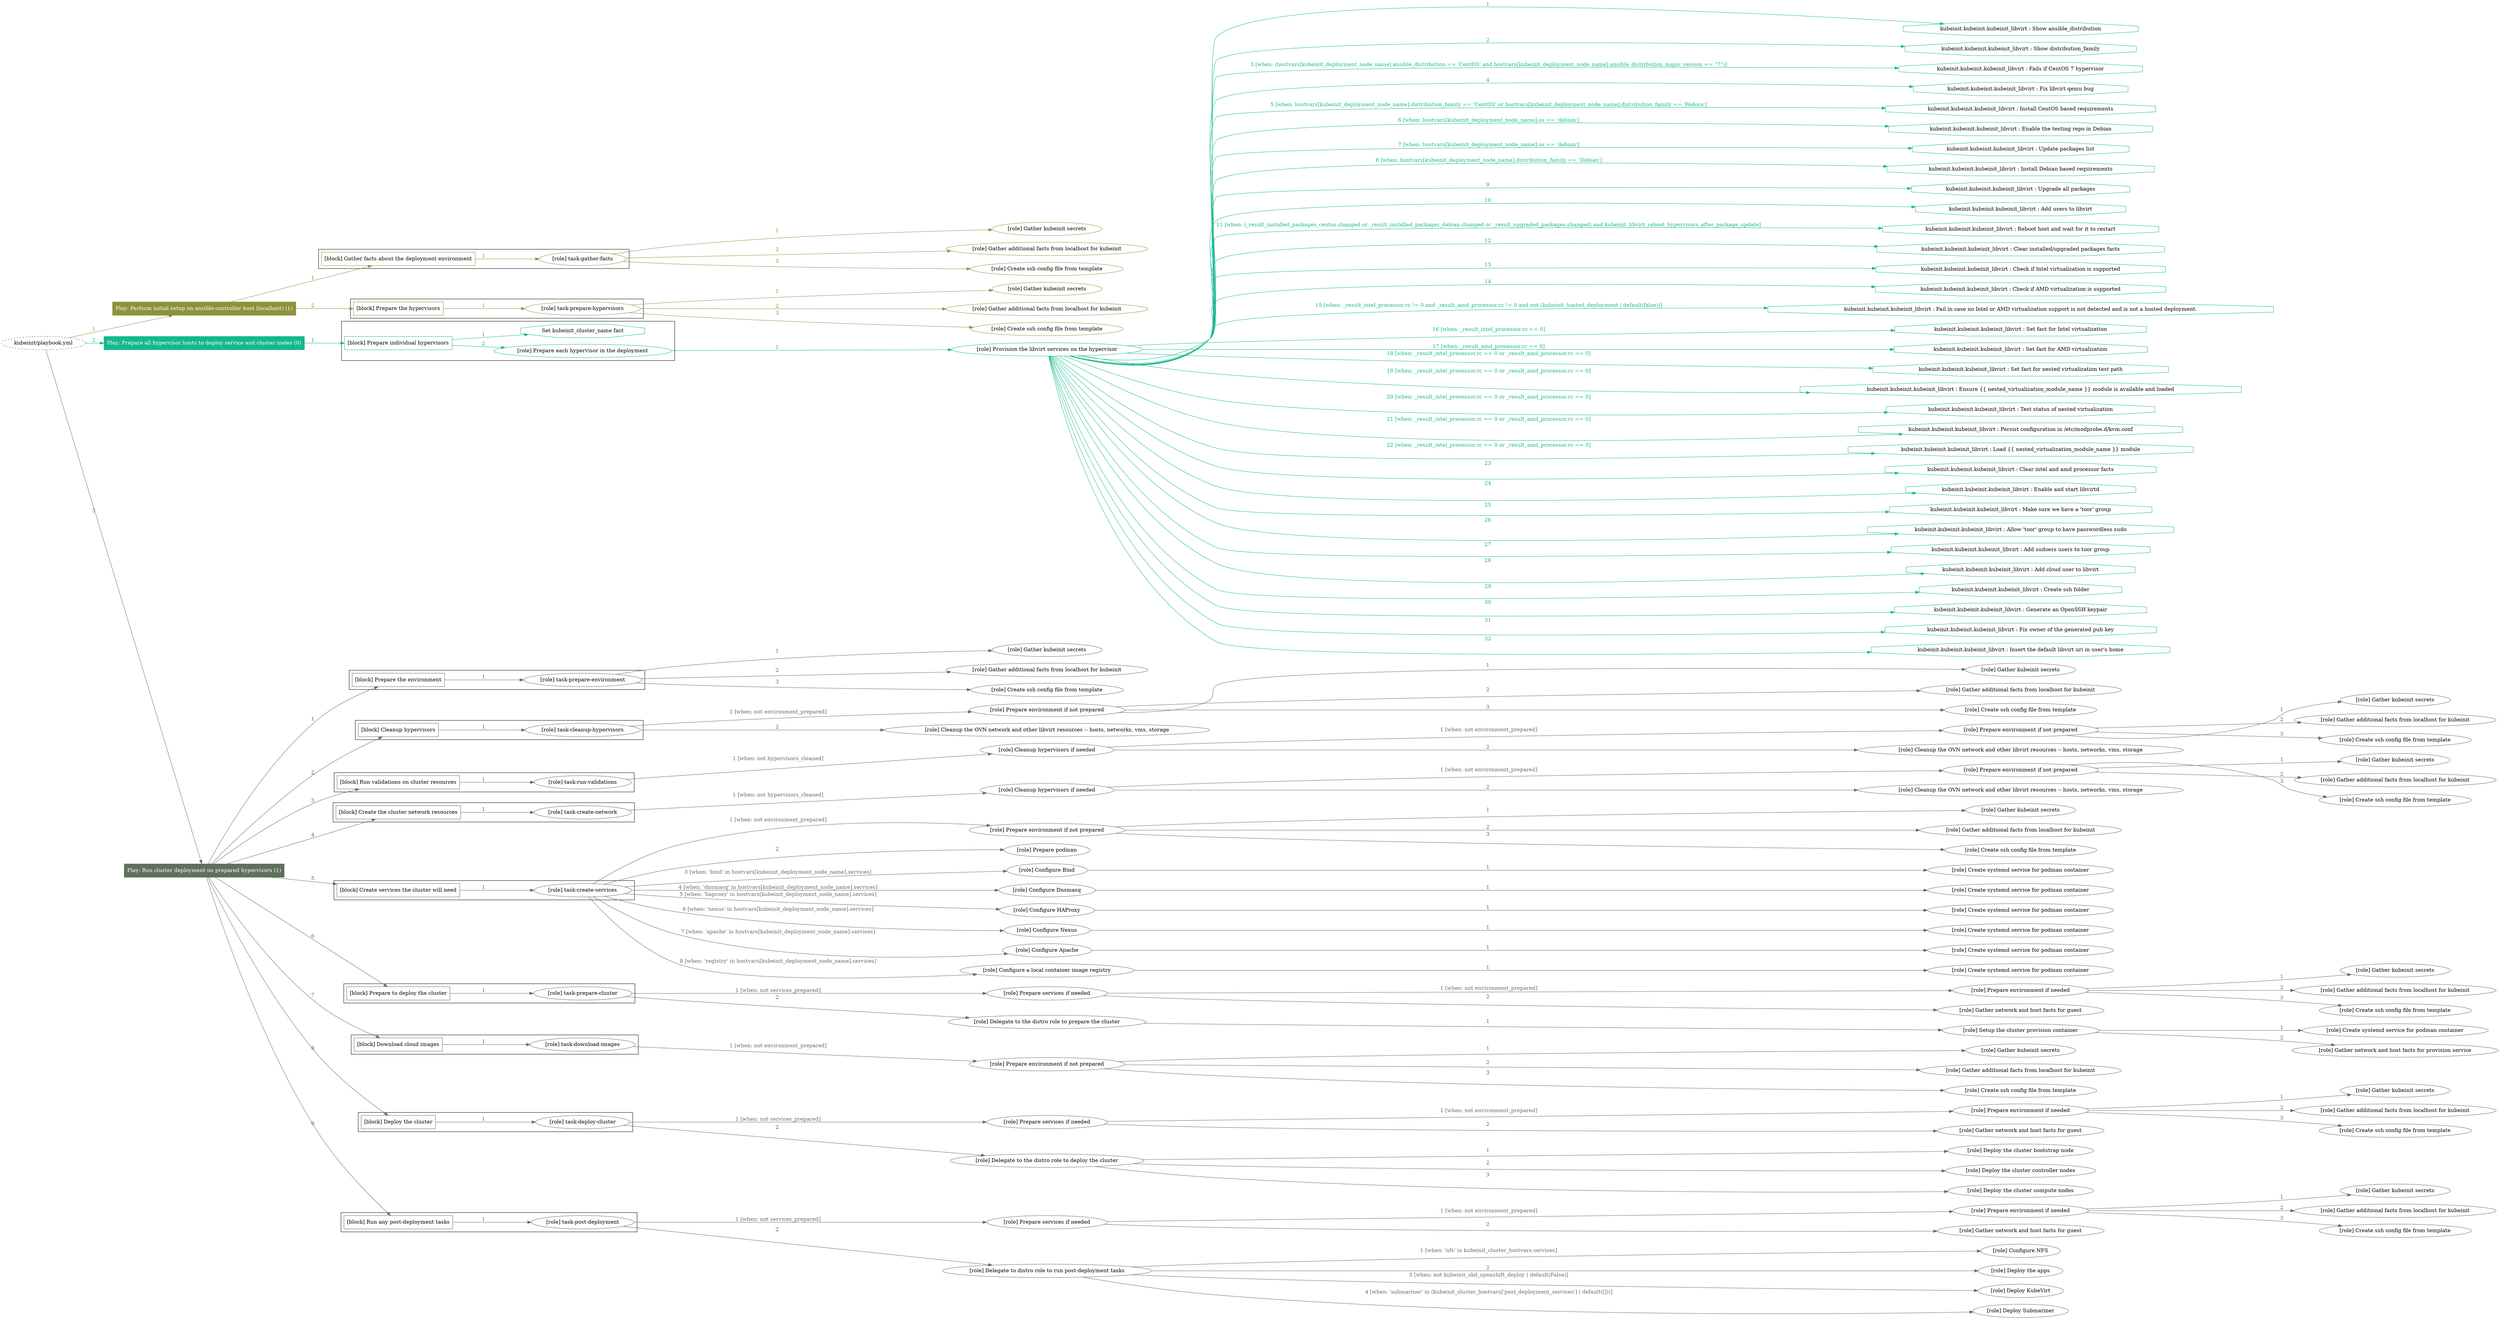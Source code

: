 digraph {
	graph [concentrate=true ordering=in rankdir=LR ratio=fill]
	edge [esep=5 sep=10]
	"kubeinit/playbook.yml" [URL="/home/runner/work/kubeinit/kubeinit/kubeinit/playbook.yml" id=playbook_022c2ebd style=dotted]
	play_9ff81ad7 [label="Play: Perform initial setup on ansible-controller host (localhost) (1)" URL="/home/runner/work/kubeinit/kubeinit/kubeinit/playbook.yml" color="#8e913b" fontcolor="#ffffff" id=play_9ff81ad7 shape=box style=filled tooltip=localhost]
	"kubeinit/playbook.yml" -> play_9ff81ad7 [label="1 " color="#8e913b" fontcolor="#8e913b" id=edge_35eb24fa labeltooltip="1 " tooltip="1 "]
	subgraph "Gather kubeinit secrets" {
		role_166ade7d [label="[role] Gather kubeinit secrets" URL="/home/runner/.ansible/collections/ansible_collections/kubeinit/kubeinit/roles/kubeinit_prepare/tasks/gather_kubeinit_facts.yml" color="#8e913b" id=role_166ade7d tooltip="Gather kubeinit secrets"]
	}
	subgraph "Gather additional facts from localhost for kubeinit" {
		role_14fb3c3c [label="[role] Gather additional facts from localhost for kubeinit" URL="/home/runner/.ansible/collections/ansible_collections/kubeinit/kubeinit/roles/kubeinit_prepare/tasks/gather_kubeinit_facts.yml" color="#8e913b" id=role_14fb3c3c tooltip="Gather additional facts from localhost for kubeinit"]
	}
	subgraph "Create ssh config file from template" {
		role_1a7866a5 [label="[role] Create ssh config file from template" URL="/home/runner/.ansible/collections/ansible_collections/kubeinit/kubeinit/roles/kubeinit_prepare/tasks/gather_kubeinit_facts.yml" color="#8e913b" id=role_1a7866a5 tooltip="Create ssh config file from template"]
	}
	subgraph "task-gather-facts" {
		role_18dd3a76 [label="[role] task-gather-facts" URL="/home/runner/work/kubeinit/kubeinit/kubeinit/playbook.yml" color="#8e913b" id=role_18dd3a76 tooltip="task-gather-facts"]
		role_18dd3a76 -> role_166ade7d [label="1 " color="#8e913b" fontcolor="#8e913b" id=edge_9b6c291d labeltooltip="1 " tooltip="1 "]
		role_18dd3a76 -> role_14fb3c3c [label="2 " color="#8e913b" fontcolor="#8e913b" id=edge_88d1aa2f labeltooltip="2 " tooltip="2 "]
		role_18dd3a76 -> role_1a7866a5 [label="3 " color="#8e913b" fontcolor="#8e913b" id=edge_71ed6eca labeltooltip="3 " tooltip="3 "]
	}
	subgraph "Gather kubeinit secrets" {
		role_3d5fefef [label="[role] Gather kubeinit secrets" URL="/home/runner/.ansible/collections/ansible_collections/kubeinit/kubeinit/roles/kubeinit_prepare/tasks/gather_kubeinit_facts.yml" color="#8e913b" id=role_3d5fefef tooltip="Gather kubeinit secrets"]
	}
	subgraph "Gather additional facts from localhost for kubeinit" {
		role_27e5f4ec [label="[role] Gather additional facts from localhost for kubeinit" URL="/home/runner/.ansible/collections/ansible_collections/kubeinit/kubeinit/roles/kubeinit_prepare/tasks/gather_kubeinit_facts.yml" color="#8e913b" id=role_27e5f4ec tooltip="Gather additional facts from localhost for kubeinit"]
	}
	subgraph "Create ssh config file from template" {
		role_b669087e [label="[role] Create ssh config file from template" URL="/home/runner/.ansible/collections/ansible_collections/kubeinit/kubeinit/roles/kubeinit_prepare/tasks/gather_kubeinit_facts.yml" color="#8e913b" id=role_b669087e tooltip="Create ssh config file from template"]
	}
	subgraph "task-prepare-hypervisors" {
		role_828efda7 [label="[role] task-prepare-hypervisors" URL="/home/runner/work/kubeinit/kubeinit/kubeinit/playbook.yml" color="#8e913b" id=role_828efda7 tooltip="task-prepare-hypervisors"]
		role_828efda7 -> role_3d5fefef [label="1 " color="#8e913b" fontcolor="#8e913b" id=edge_4d0ee24e labeltooltip="1 " tooltip="1 "]
		role_828efda7 -> role_27e5f4ec [label="2 " color="#8e913b" fontcolor="#8e913b" id=edge_1965f496 labeltooltip="2 " tooltip="2 "]
		role_828efda7 -> role_b669087e [label="3 " color="#8e913b" fontcolor="#8e913b" id=edge_7d5f0eaf labeltooltip="3 " tooltip="3 "]
	}
	subgraph "Play: Perform initial setup on ansible-controller host (localhost) (1)" {
		play_9ff81ad7 -> block_ec78e557 [label=1 color="#8e913b" fontcolor="#8e913b" id=edge_6cad539b labeltooltip=1 tooltip=1]
		subgraph cluster_block_ec78e557 {
			block_ec78e557 [label="[block] Gather facts about the deployment environment" URL="/home/runner/work/kubeinit/kubeinit/kubeinit/playbook.yml" color="#8e913b" id=block_ec78e557 labeltooltip="Gather facts about the deployment environment" shape=box tooltip="Gather facts about the deployment environment"]
			block_ec78e557 -> role_18dd3a76 [label="1 " color="#8e913b" fontcolor="#8e913b" id=edge_24253724 labeltooltip="1 " tooltip="1 "]
		}
		play_9ff81ad7 -> block_8099d3e3 [label=2 color="#8e913b" fontcolor="#8e913b" id=edge_5df8d8a6 labeltooltip=2 tooltip=2]
		subgraph cluster_block_8099d3e3 {
			block_8099d3e3 [label="[block] Prepare the hypervisors" URL="/home/runner/work/kubeinit/kubeinit/kubeinit/playbook.yml" color="#8e913b" id=block_8099d3e3 labeltooltip="Prepare the hypervisors" shape=box tooltip="Prepare the hypervisors"]
			block_8099d3e3 -> role_828efda7 [label="1 " color="#8e913b" fontcolor="#8e913b" id=edge_2bb801e4 labeltooltip="1 " tooltip="1 "]
		}
	}
	play_d37cd597 [label="Play: Prepare all hypervisor hosts to deploy service and cluster nodes (0)" URL="/home/runner/work/kubeinit/kubeinit/kubeinit/playbook.yml" color="#14b88f" fontcolor="#ffffff" id=play_d37cd597 shape=box style=filled tooltip="Play: Prepare all hypervisor hosts to deploy service and cluster nodes (0)"]
	"kubeinit/playbook.yml" -> play_d37cd597 [label="2 " color="#14b88f" fontcolor="#14b88f" id=edge_61298d7f labeltooltip="2 " tooltip="2 "]
	subgraph "Provision the libvirt services on the hypervisor" {
		role_65946ac2 [label="[role] Provision the libvirt services on the hypervisor" URL="/home/runner/.ansible/collections/ansible_collections/kubeinit/kubeinit/roles/kubeinit_prepare/tasks/prepare_hypervisor.yml" color="#14b88f" id=role_65946ac2 tooltip="Provision the libvirt services on the hypervisor"]
		task_ea63b40f [label="kubeinit.kubeinit.kubeinit_libvirt : Show ansible_distribution" URL="/home/runner/.ansible/collections/ansible_collections/kubeinit/kubeinit/roles/kubeinit_libvirt/tasks/main.yml" color="#14b88f" id=task_ea63b40f shape=octagon tooltip="kubeinit.kubeinit.kubeinit_libvirt : Show ansible_distribution"]
		role_65946ac2 -> task_ea63b40f [label="1 " color="#14b88f" fontcolor="#14b88f" id=edge_7b4b5650 labeltooltip="1 " tooltip="1 "]
		task_0a41e62c [label="kubeinit.kubeinit.kubeinit_libvirt : Show distribution_family" URL="/home/runner/.ansible/collections/ansible_collections/kubeinit/kubeinit/roles/kubeinit_libvirt/tasks/main.yml" color="#14b88f" id=task_0a41e62c shape=octagon tooltip="kubeinit.kubeinit.kubeinit_libvirt : Show distribution_family"]
		role_65946ac2 -> task_0a41e62c [label="2 " color="#14b88f" fontcolor="#14b88f" id=edge_b4f40ef5 labeltooltip="2 " tooltip="2 "]
		task_2a7b5da3 [label="kubeinit.kubeinit.kubeinit_libvirt : Fails if CentOS 7 hypervisor" URL="/home/runner/.ansible/collections/ansible_collections/kubeinit/kubeinit/roles/kubeinit_libvirt/tasks/main.yml" color="#14b88f" id=task_2a7b5da3 shape=octagon tooltip="kubeinit.kubeinit.kubeinit_libvirt : Fails if CentOS 7 hypervisor"]
		role_65946ac2 -> task_2a7b5da3 [label="3 [when: (hostvars[kubeinit_deployment_node_name].ansible_distribution == 'CentOS' and hostvars[kubeinit_deployment_node_name].ansible_distribution_major_version == \"7\")]" color="#14b88f" fontcolor="#14b88f" id=edge_8ad7b50e labeltooltip="3 [when: (hostvars[kubeinit_deployment_node_name].ansible_distribution == 'CentOS' and hostvars[kubeinit_deployment_node_name].ansible_distribution_major_version == \"7\")]" tooltip="3 [when: (hostvars[kubeinit_deployment_node_name].ansible_distribution == 'CentOS' and hostvars[kubeinit_deployment_node_name].ansible_distribution_major_version == \"7\")]"]
		task_7779752c [label="kubeinit.kubeinit.kubeinit_libvirt : Fix libvirt qemu bug" URL="/home/runner/.ansible/collections/ansible_collections/kubeinit/kubeinit/roles/kubeinit_libvirt/tasks/main.yml" color="#14b88f" id=task_7779752c shape=octagon tooltip="kubeinit.kubeinit.kubeinit_libvirt : Fix libvirt qemu bug"]
		role_65946ac2 -> task_7779752c [label="4 " color="#14b88f" fontcolor="#14b88f" id=edge_8999d1c2 labeltooltip="4 " tooltip="4 "]
		task_1a899ab8 [label="kubeinit.kubeinit.kubeinit_libvirt : Install CentOS based requirements" URL="/home/runner/.ansible/collections/ansible_collections/kubeinit/kubeinit/roles/kubeinit_libvirt/tasks/main.yml" color="#14b88f" id=task_1a899ab8 shape=octagon tooltip="kubeinit.kubeinit.kubeinit_libvirt : Install CentOS based requirements"]
		role_65946ac2 -> task_1a899ab8 [label="5 [when: hostvars[kubeinit_deployment_node_name].distribution_family == 'CentOS' or hostvars[kubeinit_deployment_node_name].distribution_family == 'Fedora']" color="#14b88f" fontcolor="#14b88f" id=edge_704075fb labeltooltip="5 [when: hostvars[kubeinit_deployment_node_name].distribution_family == 'CentOS' or hostvars[kubeinit_deployment_node_name].distribution_family == 'Fedora']" tooltip="5 [when: hostvars[kubeinit_deployment_node_name].distribution_family == 'CentOS' or hostvars[kubeinit_deployment_node_name].distribution_family == 'Fedora']"]
		task_38acccff [label="kubeinit.kubeinit.kubeinit_libvirt : Enable the testing repo in Debian" URL="/home/runner/.ansible/collections/ansible_collections/kubeinit/kubeinit/roles/kubeinit_libvirt/tasks/main.yml" color="#14b88f" id=task_38acccff shape=octagon tooltip="kubeinit.kubeinit.kubeinit_libvirt : Enable the testing repo in Debian"]
		role_65946ac2 -> task_38acccff [label="6 [when: hostvars[kubeinit_deployment_node_name].os == 'debian']" color="#14b88f" fontcolor="#14b88f" id=edge_b69e1a78 labeltooltip="6 [when: hostvars[kubeinit_deployment_node_name].os == 'debian']" tooltip="6 [when: hostvars[kubeinit_deployment_node_name].os == 'debian']"]
		task_13bb3a7e [label="kubeinit.kubeinit.kubeinit_libvirt : Update packages list" URL="/home/runner/.ansible/collections/ansible_collections/kubeinit/kubeinit/roles/kubeinit_libvirt/tasks/main.yml" color="#14b88f" id=task_13bb3a7e shape=octagon tooltip="kubeinit.kubeinit.kubeinit_libvirt : Update packages list"]
		role_65946ac2 -> task_13bb3a7e [label="7 [when: hostvars[kubeinit_deployment_node_name].os == 'debian']" color="#14b88f" fontcolor="#14b88f" id=edge_67029f47 labeltooltip="7 [when: hostvars[kubeinit_deployment_node_name].os == 'debian']" tooltip="7 [when: hostvars[kubeinit_deployment_node_name].os == 'debian']"]
		task_ff02748c [label="kubeinit.kubeinit.kubeinit_libvirt : Install Debian based requirements" URL="/home/runner/.ansible/collections/ansible_collections/kubeinit/kubeinit/roles/kubeinit_libvirt/tasks/main.yml" color="#14b88f" id=task_ff02748c shape=octagon tooltip="kubeinit.kubeinit.kubeinit_libvirt : Install Debian based requirements"]
		role_65946ac2 -> task_ff02748c [label="8 [when: hostvars[kubeinit_deployment_node_name].distribution_family == 'Debian']" color="#14b88f" fontcolor="#14b88f" id=edge_0de33d36 labeltooltip="8 [when: hostvars[kubeinit_deployment_node_name].distribution_family == 'Debian']" tooltip="8 [when: hostvars[kubeinit_deployment_node_name].distribution_family == 'Debian']"]
		task_a78bd949 [label="kubeinit.kubeinit.kubeinit_libvirt : Upgrade all packages" URL="/home/runner/.ansible/collections/ansible_collections/kubeinit/kubeinit/roles/kubeinit_libvirt/tasks/main.yml" color="#14b88f" id=task_a78bd949 shape=octagon tooltip="kubeinit.kubeinit.kubeinit_libvirt : Upgrade all packages"]
		role_65946ac2 -> task_a78bd949 [label="9 " color="#14b88f" fontcolor="#14b88f" id=edge_fd2c6f50 labeltooltip="9 " tooltip="9 "]
		task_bf12119d [label="kubeinit.kubeinit.kubeinit_libvirt : Add users to libvirt" URL="/home/runner/.ansible/collections/ansible_collections/kubeinit/kubeinit/roles/kubeinit_libvirt/tasks/main.yml" color="#14b88f" id=task_bf12119d shape=octagon tooltip="kubeinit.kubeinit.kubeinit_libvirt : Add users to libvirt"]
		role_65946ac2 -> task_bf12119d [label="10 " color="#14b88f" fontcolor="#14b88f" id=edge_6bce05b9 labeltooltip="10 " tooltip="10 "]
		task_ea64d5f8 [label="kubeinit.kubeinit.kubeinit_libvirt : Reboot host and wait for it to restart" URL="/home/runner/.ansible/collections/ansible_collections/kubeinit/kubeinit/roles/kubeinit_libvirt/tasks/main.yml" color="#14b88f" id=task_ea64d5f8 shape=octagon tooltip="kubeinit.kubeinit.kubeinit_libvirt : Reboot host and wait for it to restart"]
		role_65946ac2 -> task_ea64d5f8 [label="11 [when: (_result_installed_packages_centos.changed or _result_installed_packages_debian.changed or _result_upgraded_packages.changed) and kubeinit_libvirt_reboot_hypervisors_after_package_update]" color="#14b88f" fontcolor="#14b88f" id=edge_10191e40 labeltooltip="11 [when: (_result_installed_packages_centos.changed or _result_installed_packages_debian.changed or _result_upgraded_packages.changed) and kubeinit_libvirt_reboot_hypervisors_after_package_update]" tooltip="11 [when: (_result_installed_packages_centos.changed or _result_installed_packages_debian.changed or _result_upgraded_packages.changed) and kubeinit_libvirt_reboot_hypervisors_after_package_update]"]
		task_81ff2254 [label="kubeinit.kubeinit.kubeinit_libvirt : Clear installed/upgraded packages facts" URL="/home/runner/.ansible/collections/ansible_collections/kubeinit/kubeinit/roles/kubeinit_libvirt/tasks/main.yml" color="#14b88f" id=task_81ff2254 shape=octagon tooltip="kubeinit.kubeinit.kubeinit_libvirt : Clear installed/upgraded packages facts"]
		role_65946ac2 -> task_81ff2254 [label="12 " color="#14b88f" fontcolor="#14b88f" id=edge_400c5e40 labeltooltip="12 " tooltip="12 "]
		task_e903c254 [label="kubeinit.kubeinit.kubeinit_libvirt : Check if Intel virtualization is supported" URL="/home/runner/.ansible/collections/ansible_collections/kubeinit/kubeinit/roles/kubeinit_libvirt/tasks/main.yml" color="#14b88f" id=task_e903c254 shape=octagon tooltip="kubeinit.kubeinit.kubeinit_libvirt : Check if Intel virtualization is supported"]
		role_65946ac2 -> task_e903c254 [label="13 " color="#14b88f" fontcolor="#14b88f" id=edge_39a0d884 labeltooltip="13 " tooltip="13 "]
		task_233c6e44 [label="kubeinit.kubeinit.kubeinit_libvirt : Check if AMD virtualization is supported" URL="/home/runner/.ansible/collections/ansible_collections/kubeinit/kubeinit/roles/kubeinit_libvirt/tasks/main.yml" color="#14b88f" id=task_233c6e44 shape=octagon tooltip="kubeinit.kubeinit.kubeinit_libvirt : Check if AMD virtualization is supported"]
		role_65946ac2 -> task_233c6e44 [label="14 " color="#14b88f" fontcolor="#14b88f" id=edge_23040350 labeltooltip="14 " tooltip="14 "]
		task_1df968d9 [label="kubeinit.kubeinit.kubeinit_libvirt : Fail in case no Intel or AMD virtualization support is not detected and is not a hosted deployment." URL="/home/runner/.ansible/collections/ansible_collections/kubeinit/kubeinit/roles/kubeinit_libvirt/tasks/main.yml" color="#14b88f" id=task_1df968d9 shape=octagon tooltip="kubeinit.kubeinit.kubeinit_libvirt : Fail in case no Intel or AMD virtualization support is not detected and is not a hosted deployment."]
		role_65946ac2 -> task_1df968d9 [label="15 [when: _result_intel_processor.rc != 0 and _result_amd_processor.rc != 0 and not (kubeinit_hosted_deployment | default(false))]" color="#14b88f" fontcolor="#14b88f" id=edge_80f3cea9 labeltooltip="15 [when: _result_intel_processor.rc != 0 and _result_amd_processor.rc != 0 and not (kubeinit_hosted_deployment | default(false))]" tooltip="15 [when: _result_intel_processor.rc != 0 and _result_amd_processor.rc != 0 and not (kubeinit_hosted_deployment | default(false))]"]
		task_5843d9cf [label="kubeinit.kubeinit.kubeinit_libvirt : Set fact for Intel virtualization" URL="/home/runner/.ansible/collections/ansible_collections/kubeinit/kubeinit/roles/kubeinit_libvirt/tasks/main.yml" color="#14b88f" id=task_5843d9cf shape=octagon tooltip="kubeinit.kubeinit.kubeinit_libvirt : Set fact for Intel virtualization"]
		role_65946ac2 -> task_5843d9cf [label="16 [when: _result_intel_processor.rc == 0]" color="#14b88f" fontcolor="#14b88f" id=edge_be882fa5 labeltooltip="16 [when: _result_intel_processor.rc == 0]" tooltip="16 [when: _result_intel_processor.rc == 0]"]
		task_0923bc4d [label="kubeinit.kubeinit.kubeinit_libvirt : Set fact for AMD virtualization" URL="/home/runner/.ansible/collections/ansible_collections/kubeinit/kubeinit/roles/kubeinit_libvirt/tasks/main.yml" color="#14b88f" id=task_0923bc4d shape=octagon tooltip="kubeinit.kubeinit.kubeinit_libvirt : Set fact for AMD virtualization"]
		role_65946ac2 -> task_0923bc4d [label="17 [when: _result_amd_processor.rc == 0]" color="#14b88f" fontcolor="#14b88f" id=edge_8ec18dac labeltooltip="17 [when: _result_amd_processor.rc == 0]" tooltip="17 [when: _result_amd_processor.rc == 0]"]
		task_72a47805 [label="kubeinit.kubeinit.kubeinit_libvirt : Set fact for nested virtualization test path" URL="/home/runner/.ansible/collections/ansible_collections/kubeinit/kubeinit/roles/kubeinit_libvirt/tasks/main.yml" color="#14b88f" id=task_72a47805 shape=octagon tooltip="kubeinit.kubeinit.kubeinit_libvirt : Set fact for nested virtualization test path"]
		role_65946ac2 -> task_72a47805 [label="18 [when: _result_intel_processor.rc == 0 or _result_amd_processor.rc == 0]" color="#14b88f" fontcolor="#14b88f" id=edge_8790e100 labeltooltip="18 [when: _result_intel_processor.rc == 0 or _result_amd_processor.rc == 0]" tooltip="18 [when: _result_intel_processor.rc == 0 or _result_amd_processor.rc == 0]"]
		task_fb6d8b05 [label="kubeinit.kubeinit.kubeinit_libvirt : Ensure {{ nested_virtualization_module_name }} module is available and loaded" URL="/home/runner/.ansible/collections/ansible_collections/kubeinit/kubeinit/roles/kubeinit_libvirt/tasks/main.yml" color="#14b88f" id=task_fb6d8b05 shape=octagon tooltip="kubeinit.kubeinit.kubeinit_libvirt : Ensure {{ nested_virtualization_module_name }} module is available and loaded"]
		role_65946ac2 -> task_fb6d8b05 [label="19 [when: _result_intel_processor.rc == 0 or _result_amd_processor.rc == 0]" color="#14b88f" fontcolor="#14b88f" id=edge_390c08ae labeltooltip="19 [when: _result_intel_processor.rc == 0 or _result_amd_processor.rc == 0]" tooltip="19 [when: _result_intel_processor.rc == 0 or _result_amd_processor.rc == 0]"]
		task_5f0f7964 [label="kubeinit.kubeinit.kubeinit_libvirt : Test status of nested virtualization" URL="/home/runner/.ansible/collections/ansible_collections/kubeinit/kubeinit/roles/kubeinit_libvirt/tasks/main.yml" color="#14b88f" id=task_5f0f7964 shape=octagon tooltip="kubeinit.kubeinit.kubeinit_libvirt : Test status of nested virtualization"]
		role_65946ac2 -> task_5f0f7964 [label="20 [when: _result_intel_processor.rc == 0 or _result_amd_processor.rc == 0]" color="#14b88f" fontcolor="#14b88f" id=edge_7395d848 labeltooltip="20 [when: _result_intel_processor.rc == 0 or _result_amd_processor.rc == 0]" tooltip="20 [when: _result_intel_processor.rc == 0 or _result_amd_processor.rc == 0]"]
		task_92464f54 [label="kubeinit.kubeinit.kubeinit_libvirt : Persist configuration in /etc/modprobe.d/kvm.conf" URL="/home/runner/.ansible/collections/ansible_collections/kubeinit/kubeinit/roles/kubeinit_libvirt/tasks/main.yml" color="#14b88f" id=task_92464f54 shape=octagon tooltip="kubeinit.kubeinit.kubeinit_libvirt : Persist configuration in /etc/modprobe.d/kvm.conf"]
		role_65946ac2 -> task_92464f54 [label="21 [when: _result_intel_processor.rc == 0 or _result_amd_processor.rc == 0]" color="#14b88f" fontcolor="#14b88f" id=edge_1d3d0528 labeltooltip="21 [when: _result_intel_processor.rc == 0 or _result_amd_processor.rc == 0]" tooltip="21 [when: _result_intel_processor.rc == 0 or _result_amd_processor.rc == 0]"]
		task_3ff8532f [label="kubeinit.kubeinit.kubeinit_libvirt : Load {{ nested_virtualization_module_name }} module" URL="/home/runner/.ansible/collections/ansible_collections/kubeinit/kubeinit/roles/kubeinit_libvirt/tasks/main.yml" color="#14b88f" id=task_3ff8532f shape=octagon tooltip="kubeinit.kubeinit.kubeinit_libvirt : Load {{ nested_virtualization_module_name }} module"]
		role_65946ac2 -> task_3ff8532f [label="22 [when: _result_intel_processor.rc == 0 or _result_amd_processor.rc == 0]" color="#14b88f" fontcolor="#14b88f" id=edge_6925644b labeltooltip="22 [when: _result_intel_processor.rc == 0 or _result_amd_processor.rc == 0]" tooltip="22 [when: _result_intel_processor.rc == 0 or _result_amd_processor.rc == 0]"]
		task_44a9fbfd [label="kubeinit.kubeinit.kubeinit_libvirt : Clear intel and amd processor facts" URL="/home/runner/.ansible/collections/ansible_collections/kubeinit/kubeinit/roles/kubeinit_libvirt/tasks/main.yml" color="#14b88f" id=task_44a9fbfd shape=octagon tooltip="kubeinit.kubeinit.kubeinit_libvirt : Clear intel and amd processor facts"]
		role_65946ac2 -> task_44a9fbfd [label="23 " color="#14b88f" fontcolor="#14b88f" id=edge_717f9210 labeltooltip="23 " tooltip="23 "]
		task_7d1e6041 [label="kubeinit.kubeinit.kubeinit_libvirt : Enable and start libvirtd" URL="/home/runner/.ansible/collections/ansible_collections/kubeinit/kubeinit/roles/kubeinit_libvirt/tasks/main.yml" color="#14b88f" id=task_7d1e6041 shape=octagon tooltip="kubeinit.kubeinit.kubeinit_libvirt : Enable and start libvirtd"]
		role_65946ac2 -> task_7d1e6041 [label="24 " color="#14b88f" fontcolor="#14b88f" id=edge_509b0ba7 labeltooltip="24 " tooltip="24 "]
		task_d1e2c046 [label="kubeinit.kubeinit.kubeinit_libvirt : Make sure we have a 'toor' group" URL="/home/runner/.ansible/collections/ansible_collections/kubeinit/kubeinit/roles/kubeinit_libvirt/tasks/60_create_cloud_user.yml" color="#14b88f" id=task_d1e2c046 shape=octagon tooltip="kubeinit.kubeinit.kubeinit_libvirt : Make sure we have a 'toor' group"]
		role_65946ac2 -> task_d1e2c046 [label="25 " color="#14b88f" fontcolor="#14b88f" id=edge_67b62aa2 labeltooltip="25 " tooltip="25 "]
		task_7cfee7a5 [label="kubeinit.kubeinit.kubeinit_libvirt : Allow 'toor' group to have passwordless sudo" URL="/home/runner/.ansible/collections/ansible_collections/kubeinit/kubeinit/roles/kubeinit_libvirt/tasks/60_create_cloud_user.yml" color="#14b88f" id=task_7cfee7a5 shape=octagon tooltip="kubeinit.kubeinit.kubeinit_libvirt : Allow 'toor' group to have passwordless sudo"]
		role_65946ac2 -> task_7cfee7a5 [label="26 " color="#14b88f" fontcolor="#14b88f" id=edge_e95ed53b labeltooltip="26 " tooltip="26 "]
		task_a937bb65 [label="kubeinit.kubeinit.kubeinit_libvirt : Add sudoers users to toor group" URL="/home/runner/.ansible/collections/ansible_collections/kubeinit/kubeinit/roles/kubeinit_libvirt/tasks/60_create_cloud_user.yml" color="#14b88f" id=task_a937bb65 shape=octagon tooltip="kubeinit.kubeinit.kubeinit_libvirt : Add sudoers users to toor group"]
		role_65946ac2 -> task_a937bb65 [label="27 " color="#14b88f" fontcolor="#14b88f" id=edge_b17945ba labeltooltip="27 " tooltip="27 "]
		task_e74209a5 [label="kubeinit.kubeinit.kubeinit_libvirt : Add cloud user to libvirt" URL="/home/runner/.ansible/collections/ansible_collections/kubeinit/kubeinit/roles/kubeinit_libvirt/tasks/60_create_cloud_user.yml" color="#14b88f" id=task_e74209a5 shape=octagon tooltip="kubeinit.kubeinit.kubeinit_libvirt : Add cloud user to libvirt"]
		role_65946ac2 -> task_e74209a5 [label="28 " color="#14b88f" fontcolor="#14b88f" id=edge_c6a7e36d labeltooltip="28 " tooltip="28 "]
		task_9c6e55f3 [label="kubeinit.kubeinit.kubeinit_libvirt : Create ssh folder" URL="/home/runner/.ansible/collections/ansible_collections/kubeinit/kubeinit/roles/kubeinit_libvirt/tasks/60_create_cloud_user.yml" color="#14b88f" id=task_9c6e55f3 shape=octagon tooltip="kubeinit.kubeinit.kubeinit_libvirt : Create ssh folder"]
		role_65946ac2 -> task_9c6e55f3 [label="29 " color="#14b88f" fontcolor="#14b88f" id=edge_a80aa7e3 labeltooltip="29 " tooltip="29 "]
		task_296f6cbe [label="kubeinit.kubeinit.kubeinit_libvirt : Generate an OpenSSH keypair" URL="/home/runner/.ansible/collections/ansible_collections/kubeinit/kubeinit/roles/kubeinit_libvirt/tasks/60_create_cloud_user.yml" color="#14b88f" id=task_296f6cbe shape=octagon tooltip="kubeinit.kubeinit.kubeinit_libvirt : Generate an OpenSSH keypair"]
		role_65946ac2 -> task_296f6cbe [label="30 " color="#14b88f" fontcolor="#14b88f" id=edge_c32522c2 labeltooltip="30 " tooltip="30 "]
		task_f4ce601a [label="kubeinit.kubeinit.kubeinit_libvirt : Fix owner of the generated pub key" URL="/home/runner/.ansible/collections/ansible_collections/kubeinit/kubeinit/roles/kubeinit_libvirt/tasks/60_create_cloud_user.yml" color="#14b88f" id=task_f4ce601a shape=octagon tooltip="kubeinit.kubeinit.kubeinit_libvirt : Fix owner of the generated pub key"]
		role_65946ac2 -> task_f4ce601a [label="31 " color="#14b88f" fontcolor="#14b88f" id=edge_52495b11 labeltooltip="31 " tooltip="31 "]
		task_d1a65448 [label="kubeinit.kubeinit.kubeinit_libvirt : Insert the default libvirt uri in user's home" URL="/home/runner/.ansible/collections/ansible_collections/kubeinit/kubeinit/roles/kubeinit_libvirt/tasks/60_create_cloud_user.yml" color="#14b88f" id=task_d1a65448 shape=octagon tooltip="kubeinit.kubeinit.kubeinit_libvirt : Insert the default libvirt uri in user's home"]
		role_65946ac2 -> task_d1a65448 [label="32 " color="#14b88f" fontcolor="#14b88f" id=edge_78a484af labeltooltip="32 " tooltip="32 "]
	}
	subgraph "Prepare each hypervisor in the deployment" {
		role_19fdeb4e [label="[role] Prepare each hypervisor in the deployment" URL="/home/runner/work/kubeinit/kubeinit/kubeinit/playbook.yml" color="#14b88f" id=role_19fdeb4e tooltip="Prepare each hypervisor in the deployment"]
		role_19fdeb4e -> role_65946ac2 [label="1 " color="#14b88f" fontcolor="#14b88f" id=edge_b47b9da3 labeltooltip="1 " tooltip="1 "]
	}
	subgraph "Play: Prepare all hypervisor hosts to deploy service and cluster nodes (0)" {
		play_d37cd597 -> block_2c513436 [label=1 color="#14b88f" fontcolor="#14b88f" id=edge_228802a0 labeltooltip=1 tooltip=1]
		subgraph cluster_block_2c513436 {
			block_2c513436 [label="[block] Prepare individual hypervisors" URL="/home/runner/work/kubeinit/kubeinit/kubeinit/playbook.yml" color="#14b88f" id=block_2c513436 labeltooltip="Prepare individual hypervisors" shape=box tooltip="Prepare individual hypervisors"]
			block_2c513436 -> role_19fdeb4e [label="2 " color="#14b88f" fontcolor="#14b88f" id=edge_121b6da4 labeltooltip="2 " tooltip="2 "]
			task_6aef9012 [label="Set kubeinit_cluster_name fact" URL="/home/runner/work/kubeinit/kubeinit/kubeinit/playbook.yml" color="#14b88f" id=task_6aef9012 shape=octagon tooltip="Set kubeinit_cluster_name fact"]
			block_2c513436 -> task_6aef9012 [label="1 " color="#14b88f" fontcolor="#14b88f" id=edge_3c4bc376 labeltooltip="1 " tooltip="1 "]
		}
	}
	play_a5694058 [label="Play: Run cluster deployment on prepared hypervisors (1)" URL="/home/runner/work/kubeinit/kubeinit/kubeinit/playbook.yml" color="#5f705c" fontcolor="#ffffff" id=play_a5694058 shape=box style=filled tooltip=localhost]
	"kubeinit/playbook.yml" -> play_a5694058 [label="3 " color="#5f705c" fontcolor="#5f705c" id=edge_e847e365 labeltooltip="3 " tooltip="3 "]
	subgraph "Gather kubeinit secrets" {
		role_c3e3e498 [label="[role] Gather kubeinit secrets" URL="/home/runner/.ansible/collections/ansible_collections/kubeinit/kubeinit/roles/kubeinit_prepare/tasks/gather_kubeinit_facts.yml" color="#5f705c" id=role_c3e3e498 tooltip="Gather kubeinit secrets"]
	}
	subgraph "Gather additional facts from localhost for kubeinit" {
		role_0c3263c9 [label="[role] Gather additional facts from localhost for kubeinit" URL="/home/runner/.ansible/collections/ansible_collections/kubeinit/kubeinit/roles/kubeinit_prepare/tasks/gather_kubeinit_facts.yml" color="#5f705c" id=role_0c3263c9 tooltip="Gather additional facts from localhost for kubeinit"]
	}
	subgraph "Create ssh config file from template" {
		role_7904dc1e [label="[role] Create ssh config file from template" URL="/home/runner/.ansible/collections/ansible_collections/kubeinit/kubeinit/roles/kubeinit_prepare/tasks/gather_kubeinit_facts.yml" color="#5f705c" id=role_7904dc1e tooltip="Create ssh config file from template"]
	}
	subgraph "task-prepare-environment" {
		role_a838a620 [label="[role] task-prepare-environment" URL="/home/runner/work/kubeinit/kubeinit/kubeinit/playbook.yml" color="#5f705c" id=role_a838a620 tooltip="task-prepare-environment"]
		role_a838a620 -> role_c3e3e498 [label="1 " color="#5f705c" fontcolor="#5f705c" id=edge_8504803b labeltooltip="1 " tooltip="1 "]
		role_a838a620 -> role_0c3263c9 [label="2 " color="#5f705c" fontcolor="#5f705c" id=edge_1d942c66 labeltooltip="2 " tooltip="2 "]
		role_a838a620 -> role_7904dc1e [label="3 " color="#5f705c" fontcolor="#5f705c" id=edge_280e788d labeltooltip="3 " tooltip="3 "]
	}
	subgraph "Gather kubeinit secrets" {
		role_1946a9f5 [label="[role] Gather kubeinit secrets" URL="/home/runner/.ansible/collections/ansible_collections/kubeinit/kubeinit/roles/kubeinit_prepare/tasks/gather_kubeinit_facts.yml" color="#5f705c" id=role_1946a9f5 tooltip="Gather kubeinit secrets"]
	}
	subgraph "Gather additional facts from localhost for kubeinit" {
		role_358a2ed3 [label="[role] Gather additional facts from localhost for kubeinit" URL="/home/runner/.ansible/collections/ansible_collections/kubeinit/kubeinit/roles/kubeinit_prepare/tasks/gather_kubeinit_facts.yml" color="#5f705c" id=role_358a2ed3 tooltip="Gather additional facts from localhost for kubeinit"]
	}
	subgraph "Create ssh config file from template" {
		role_b9fdf496 [label="[role] Create ssh config file from template" URL="/home/runner/.ansible/collections/ansible_collections/kubeinit/kubeinit/roles/kubeinit_prepare/tasks/gather_kubeinit_facts.yml" color="#5f705c" id=role_b9fdf496 tooltip="Create ssh config file from template"]
	}
	subgraph "Prepare environment if not prepared" {
		role_f98ac22e [label="[role] Prepare environment if not prepared" URL="/home/runner/.ansible/collections/ansible_collections/kubeinit/kubeinit/roles/kubeinit_prepare/tasks/cleanup_hypervisors.yml" color="#5f705c" id=role_f98ac22e tooltip="Prepare environment if not prepared"]
		role_f98ac22e -> role_1946a9f5 [label="1 " color="#5f705c" fontcolor="#5f705c" id=edge_86ab15ab labeltooltip="1 " tooltip="1 "]
		role_f98ac22e -> role_358a2ed3 [label="2 " color="#5f705c" fontcolor="#5f705c" id=edge_8996ca7b labeltooltip="2 " tooltip="2 "]
		role_f98ac22e -> role_b9fdf496 [label="3 " color="#5f705c" fontcolor="#5f705c" id=edge_d994abbb labeltooltip="3 " tooltip="3 "]
	}
	subgraph "Cleanup the OVN network and other libvirt resources -- hosts, networks, vms, storage" {
		role_83e5fe69 [label="[role] Cleanup the OVN network and other libvirt resources -- hosts, networks, vms, storage" URL="/home/runner/.ansible/collections/ansible_collections/kubeinit/kubeinit/roles/kubeinit_prepare/tasks/cleanup_hypervisors.yml" color="#5f705c" id=role_83e5fe69 tooltip="Cleanup the OVN network and other libvirt resources -- hosts, networks, vms, storage"]
	}
	subgraph "task-cleanup-hypervisors" {
		role_2aa293f1 [label="[role] task-cleanup-hypervisors" URL="/home/runner/work/kubeinit/kubeinit/kubeinit/playbook.yml" color="#5f705c" id=role_2aa293f1 tooltip="task-cleanup-hypervisors"]
		role_2aa293f1 -> role_f98ac22e [label="1 [when: not environment_prepared]" color="#5f705c" fontcolor="#5f705c" id=edge_8a5411aa labeltooltip="1 [when: not environment_prepared]" tooltip="1 [when: not environment_prepared]"]
		role_2aa293f1 -> role_83e5fe69 [label="2 " color="#5f705c" fontcolor="#5f705c" id=edge_ac36ef02 labeltooltip="2 " tooltip="2 "]
	}
	subgraph "Gather kubeinit secrets" {
		role_7b21c35b [label="[role] Gather kubeinit secrets" URL="/home/runner/.ansible/collections/ansible_collections/kubeinit/kubeinit/roles/kubeinit_prepare/tasks/gather_kubeinit_facts.yml" color="#5f705c" id=role_7b21c35b tooltip="Gather kubeinit secrets"]
	}
	subgraph "Gather additional facts from localhost for kubeinit" {
		role_0134e1a4 [label="[role] Gather additional facts from localhost for kubeinit" URL="/home/runner/.ansible/collections/ansible_collections/kubeinit/kubeinit/roles/kubeinit_prepare/tasks/gather_kubeinit_facts.yml" color="#5f705c" id=role_0134e1a4 tooltip="Gather additional facts from localhost for kubeinit"]
	}
	subgraph "Create ssh config file from template" {
		role_caaf6492 [label="[role] Create ssh config file from template" URL="/home/runner/.ansible/collections/ansible_collections/kubeinit/kubeinit/roles/kubeinit_prepare/tasks/gather_kubeinit_facts.yml" color="#5f705c" id=role_caaf6492 tooltip="Create ssh config file from template"]
	}
	subgraph "Prepare environment if not prepared" {
		role_9bd13b60 [label="[role] Prepare environment if not prepared" URL="/home/runner/.ansible/collections/ansible_collections/kubeinit/kubeinit/roles/kubeinit_prepare/tasks/cleanup_hypervisors.yml" color="#5f705c" id=role_9bd13b60 tooltip="Prepare environment if not prepared"]
		role_9bd13b60 -> role_7b21c35b [label="1 " color="#5f705c" fontcolor="#5f705c" id=edge_562d68fc labeltooltip="1 " tooltip="1 "]
		role_9bd13b60 -> role_0134e1a4 [label="2 " color="#5f705c" fontcolor="#5f705c" id=edge_9df6dc84 labeltooltip="2 " tooltip="2 "]
		role_9bd13b60 -> role_caaf6492 [label="3 " color="#5f705c" fontcolor="#5f705c" id=edge_e440cf9d labeltooltip="3 " tooltip="3 "]
	}
	subgraph "Cleanup the OVN network and other libvirt resources -- hosts, networks, vms, storage" {
		role_834c7f7b [label="[role] Cleanup the OVN network and other libvirt resources -- hosts, networks, vms, storage" URL="/home/runner/.ansible/collections/ansible_collections/kubeinit/kubeinit/roles/kubeinit_prepare/tasks/cleanup_hypervisors.yml" color="#5f705c" id=role_834c7f7b tooltip="Cleanup the OVN network and other libvirt resources -- hosts, networks, vms, storage"]
	}
	subgraph "Cleanup hypervisors if needed" {
		role_57d548a3 [label="[role] Cleanup hypervisors if needed" URL="/home/runner/.ansible/collections/ansible_collections/kubeinit/kubeinit/roles/kubeinit_validations/tasks/main.yml" color="#5f705c" id=role_57d548a3 tooltip="Cleanup hypervisors if needed"]
		role_57d548a3 -> role_9bd13b60 [label="1 [when: not environment_prepared]" color="#5f705c" fontcolor="#5f705c" id=edge_51c20641 labeltooltip="1 [when: not environment_prepared]" tooltip="1 [when: not environment_prepared]"]
		role_57d548a3 -> role_834c7f7b [label="2 " color="#5f705c" fontcolor="#5f705c" id=edge_e6203126 labeltooltip="2 " tooltip="2 "]
	}
	subgraph "task-run-validations" {
		role_3f9b98f2 [label="[role] task-run-validations" URL="/home/runner/work/kubeinit/kubeinit/kubeinit/playbook.yml" color="#5f705c" id=role_3f9b98f2 tooltip="task-run-validations"]
		role_3f9b98f2 -> role_57d548a3 [label="1 [when: not hypervisors_cleaned]" color="#5f705c" fontcolor="#5f705c" id=edge_c8965144 labeltooltip="1 [when: not hypervisors_cleaned]" tooltip="1 [when: not hypervisors_cleaned]"]
	}
	subgraph "Gather kubeinit secrets" {
		role_aaf33709 [label="[role] Gather kubeinit secrets" URL="/home/runner/.ansible/collections/ansible_collections/kubeinit/kubeinit/roles/kubeinit_prepare/tasks/gather_kubeinit_facts.yml" color="#5f705c" id=role_aaf33709 tooltip="Gather kubeinit secrets"]
	}
	subgraph "Gather additional facts from localhost for kubeinit" {
		role_839bf320 [label="[role] Gather additional facts from localhost for kubeinit" URL="/home/runner/.ansible/collections/ansible_collections/kubeinit/kubeinit/roles/kubeinit_prepare/tasks/gather_kubeinit_facts.yml" color="#5f705c" id=role_839bf320 tooltip="Gather additional facts from localhost for kubeinit"]
	}
	subgraph "Create ssh config file from template" {
		role_07dae03d [label="[role] Create ssh config file from template" URL="/home/runner/.ansible/collections/ansible_collections/kubeinit/kubeinit/roles/kubeinit_prepare/tasks/gather_kubeinit_facts.yml" color="#5f705c" id=role_07dae03d tooltip="Create ssh config file from template"]
	}
	subgraph "Prepare environment if not prepared" {
		role_0be0f0e2 [label="[role] Prepare environment if not prepared" URL="/home/runner/.ansible/collections/ansible_collections/kubeinit/kubeinit/roles/kubeinit_prepare/tasks/cleanup_hypervisors.yml" color="#5f705c" id=role_0be0f0e2 tooltip="Prepare environment if not prepared"]
		role_0be0f0e2 -> role_aaf33709 [label="1 " color="#5f705c" fontcolor="#5f705c" id=edge_0f5acfa6 labeltooltip="1 " tooltip="1 "]
		role_0be0f0e2 -> role_839bf320 [label="2 " color="#5f705c" fontcolor="#5f705c" id=edge_4ec158d5 labeltooltip="2 " tooltip="2 "]
		role_0be0f0e2 -> role_07dae03d [label="3 " color="#5f705c" fontcolor="#5f705c" id=edge_8cc06ba3 labeltooltip="3 " tooltip="3 "]
	}
	subgraph "Cleanup the OVN network and other libvirt resources -- hosts, networks, vms, storage" {
		role_a70362f3 [label="[role] Cleanup the OVN network and other libvirt resources -- hosts, networks, vms, storage" URL="/home/runner/.ansible/collections/ansible_collections/kubeinit/kubeinit/roles/kubeinit_prepare/tasks/cleanup_hypervisors.yml" color="#5f705c" id=role_a70362f3 tooltip="Cleanup the OVN network and other libvirt resources -- hosts, networks, vms, storage"]
	}
	subgraph "Cleanup hypervisors if needed" {
		role_8d2890a2 [label="[role] Cleanup hypervisors if needed" URL="/home/runner/.ansible/collections/ansible_collections/kubeinit/kubeinit/roles/kubeinit_libvirt/tasks/create_network.yml" color="#5f705c" id=role_8d2890a2 tooltip="Cleanup hypervisors if needed"]
		role_8d2890a2 -> role_0be0f0e2 [label="1 [when: not environment_prepared]" color="#5f705c" fontcolor="#5f705c" id=edge_6c8d961b labeltooltip="1 [when: not environment_prepared]" tooltip="1 [when: not environment_prepared]"]
		role_8d2890a2 -> role_a70362f3 [label="2 " color="#5f705c" fontcolor="#5f705c" id=edge_a52aa14b labeltooltip="2 " tooltip="2 "]
	}
	subgraph "task-create-network" {
		role_1e507897 [label="[role] task-create-network" URL="/home/runner/work/kubeinit/kubeinit/kubeinit/playbook.yml" color="#5f705c" id=role_1e507897 tooltip="task-create-network"]
		role_1e507897 -> role_8d2890a2 [label="1 [when: not hypervisors_cleaned]" color="#5f705c" fontcolor="#5f705c" id=edge_7f2df07f labeltooltip="1 [when: not hypervisors_cleaned]" tooltip="1 [when: not hypervisors_cleaned]"]
	}
	subgraph "Gather kubeinit secrets" {
		role_8ee4f5b4 [label="[role] Gather kubeinit secrets" URL="/home/runner/.ansible/collections/ansible_collections/kubeinit/kubeinit/roles/kubeinit_prepare/tasks/gather_kubeinit_facts.yml" color="#5f705c" id=role_8ee4f5b4 tooltip="Gather kubeinit secrets"]
	}
	subgraph "Gather additional facts from localhost for kubeinit" {
		role_7b5a8154 [label="[role] Gather additional facts from localhost for kubeinit" URL="/home/runner/.ansible/collections/ansible_collections/kubeinit/kubeinit/roles/kubeinit_prepare/tasks/gather_kubeinit_facts.yml" color="#5f705c" id=role_7b5a8154 tooltip="Gather additional facts from localhost for kubeinit"]
	}
	subgraph "Create ssh config file from template" {
		role_45067607 [label="[role] Create ssh config file from template" URL="/home/runner/.ansible/collections/ansible_collections/kubeinit/kubeinit/roles/kubeinit_prepare/tasks/gather_kubeinit_facts.yml" color="#5f705c" id=role_45067607 tooltip="Create ssh config file from template"]
	}
	subgraph "Prepare environment if not prepared" {
		role_1fdd0579 [label="[role] Prepare environment if not prepared" URL="/home/runner/.ansible/collections/ansible_collections/kubeinit/kubeinit/roles/kubeinit_services/tasks/main.yml" color="#5f705c" id=role_1fdd0579 tooltip="Prepare environment if not prepared"]
		role_1fdd0579 -> role_8ee4f5b4 [label="1 " color="#5f705c" fontcolor="#5f705c" id=edge_53bd0ffc labeltooltip="1 " tooltip="1 "]
		role_1fdd0579 -> role_7b5a8154 [label="2 " color="#5f705c" fontcolor="#5f705c" id=edge_ab4bfd64 labeltooltip="2 " tooltip="2 "]
		role_1fdd0579 -> role_45067607 [label="3 " color="#5f705c" fontcolor="#5f705c" id=edge_4aa41f92 labeltooltip="3 " tooltip="3 "]
	}
	subgraph "Prepare podman" {
		role_7bc2a8b8 [label="[role] Prepare podman" URL="/home/runner/.ansible/collections/ansible_collections/kubeinit/kubeinit/roles/kubeinit_services/tasks/00_create_service_pod.yml" color="#5f705c" id=role_7bc2a8b8 tooltip="Prepare podman"]
	}
	subgraph "Create systemd service for podman container" {
		role_6e92e3e6 [label="[role] Create systemd service for podman container" URL="/home/runner/.ansible/collections/ansible_collections/kubeinit/kubeinit/roles/kubeinit_bind/tasks/main.yml" color="#5f705c" id=role_6e92e3e6 tooltip="Create systemd service for podman container"]
	}
	subgraph "Configure Bind" {
		role_bc690546 [label="[role] Configure Bind" URL="/home/runner/.ansible/collections/ansible_collections/kubeinit/kubeinit/roles/kubeinit_services/tasks/start_services_containers.yml" color="#5f705c" id=role_bc690546 tooltip="Configure Bind"]
		role_bc690546 -> role_6e92e3e6 [label="1 " color="#5f705c" fontcolor="#5f705c" id=edge_78167872 labeltooltip="1 " tooltip="1 "]
	}
	subgraph "Create systemd service for podman container" {
		role_e940e4c9 [label="[role] Create systemd service for podman container" URL="/home/runner/.ansible/collections/ansible_collections/kubeinit/kubeinit/roles/kubeinit_dnsmasq/tasks/main.yml" color="#5f705c" id=role_e940e4c9 tooltip="Create systemd service for podman container"]
	}
	subgraph "Configure Dnsmasq" {
		role_ada7e457 [label="[role] Configure Dnsmasq" URL="/home/runner/.ansible/collections/ansible_collections/kubeinit/kubeinit/roles/kubeinit_services/tasks/start_services_containers.yml" color="#5f705c" id=role_ada7e457 tooltip="Configure Dnsmasq"]
		role_ada7e457 -> role_e940e4c9 [label="1 " color="#5f705c" fontcolor="#5f705c" id=edge_2b31031a labeltooltip="1 " tooltip="1 "]
	}
	subgraph "Create systemd service for podman container" {
		role_538221a5 [label="[role] Create systemd service for podman container" URL="/home/runner/.ansible/collections/ansible_collections/kubeinit/kubeinit/roles/kubeinit_haproxy/tasks/main.yml" color="#5f705c" id=role_538221a5 tooltip="Create systemd service for podman container"]
	}
	subgraph "Configure HAProxy" {
		role_61490750 [label="[role] Configure HAProxy" URL="/home/runner/.ansible/collections/ansible_collections/kubeinit/kubeinit/roles/kubeinit_services/tasks/start_services_containers.yml" color="#5f705c" id=role_61490750 tooltip="Configure HAProxy"]
		role_61490750 -> role_538221a5 [label="1 " color="#5f705c" fontcolor="#5f705c" id=edge_3128e81a labeltooltip="1 " tooltip="1 "]
	}
	subgraph "Create systemd service for podman container" {
		role_8902e4c6 [label="[role] Create systemd service for podman container" URL="/home/runner/.ansible/collections/ansible_collections/kubeinit/kubeinit/roles/kubeinit_nexus/tasks/main.yml" color="#5f705c" id=role_8902e4c6 tooltip="Create systemd service for podman container"]
	}
	subgraph "Configure Nexus" {
		role_bc23e417 [label="[role] Configure Nexus" URL="/home/runner/.ansible/collections/ansible_collections/kubeinit/kubeinit/roles/kubeinit_services/tasks/start_services_containers.yml" color="#5f705c" id=role_bc23e417 tooltip="Configure Nexus"]
		role_bc23e417 -> role_8902e4c6 [label="1 " color="#5f705c" fontcolor="#5f705c" id=edge_541ea09d labeltooltip="1 " tooltip="1 "]
	}
	subgraph "Create systemd service for podman container" {
		role_788d10a6 [label="[role] Create systemd service for podman container" URL="/home/runner/.ansible/collections/ansible_collections/kubeinit/kubeinit/roles/kubeinit_apache/tasks/main.yml" color="#5f705c" id=role_788d10a6 tooltip="Create systemd service for podman container"]
	}
	subgraph "Configure Apache" {
		role_e67e8cf6 [label="[role] Configure Apache" URL="/home/runner/.ansible/collections/ansible_collections/kubeinit/kubeinit/roles/kubeinit_services/tasks/start_services_containers.yml" color="#5f705c" id=role_e67e8cf6 tooltip="Configure Apache"]
		role_e67e8cf6 -> role_788d10a6 [label="1 " color="#5f705c" fontcolor="#5f705c" id=edge_d89cf8f8 labeltooltip="1 " tooltip="1 "]
	}
	subgraph "Create systemd service for podman container" {
		role_c3e989b0 [label="[role] Create systemd service for podman container" URL="/home/runner/.ansible/collections/ansible_collections/kubeinit/kubeinit/roles/kubeinit_registry/tasks/main.yml" color="#5f705c" id=role_c3e989b0 tooltip="Create systemd service for podman container"]
	}
	subgraph "Configure a local container image registry" {
		role_4dafde73 [label="[role] Configure a local container image registry" URL="/home/runner/.ansible/collections/ansible_collections/kubeinit/kubeinit/roles/kubeinit_services/tasks/start_services_containers.yml" color="#5f705c" id=role_4dafde73 tooltip="Configure a local container image registry"]
		role_4dafde73 -> role_c3e989b0 [label="1 " color="#5f705c" fontcolor="#5f705c" id=edge_e5f23cb5 labeltooltip="1 " tooltip="1 "]
	}
	subgraph "task-create-services" {
		role_c4339926 [label="[role] task-create-services" URL="/home/runner/work/kubeinit/kubeinit/kubeinit/playbook.yml" color="#5f705c" id=role_c4339926 tooltip="task-create-services"]
		role_c4339926 -> role_1fdd0579 [label="1 [when: not environment_prepared]" color="#5f705c" fontcolor="#5f705c" id=edge_ce9c5b30 labeltooltip="1 [when: not environment_prepared]" tooltip="1 [when: not environment_prepared]"]
		role_c4339926 -> role_7bc2a8b8 [label="2 " color="#5f705c" fontcolor="#5f705c" id=edge_ee7e07f9 labeltooltip="2 " tooltip="2 "]
		role_c4339926 -> role_bc690546 [label="3 [when: 'bind' in hostvars[kubeinit_deployment_node_name].services]" color="#5f705c" fontcolor="#5f705c" id=edge_c7fdfb29 labeltooltip="3 [when: 'bind' in hostvars[kubeinit_deployment_node_name].services]" tooltip="3 [when: 'bind' in hostvars[kubeinit_deployment_node_name].services]"]
		role_c4339926 -> role_ada7e457 [label="4 [when: 'dnsmasq' in hostvars[kubeinit_deployment_node_name].services]" color="#5f705c" fontcolor="#5f705c" id=edge_6839347d labeltooltip="4 [when: 'dnsmasq' in hostvars[kubeinit_deployment_node_name].services]" tooltip="4 [when: 'dnsmasq' in hostvars[kubeinit_deployment_node_name].services]"]
		role_c4339926 -> role_61490750 [label="5 [when: 'haproxy' in hostvars[kubeinit_deployment_node_name].services]" color="#5f705c" fontcolor="#5f705c" id=edge_3e04843b labeltooltip="5 [when: 'haproxy' in hostvars[kubeinit_deployment_node_name].services]" tooltip="5 [when: 'haproxy' in hostvars[kubeinit_deployment_node_name].services]"]
		role_c4339926 -> role_bc23e417 [label="6 [when: 'nexus' in hostvars[kubeinit_deployment_node_name].services]" color="#5f705c" fontcolor="#5f705c" id=edge_ad1d6583 labeltooltip="6 [when: 'nexus' in hostvars[kubeinit_deployment_node_name].services]" tooltip="6 [when: 'nexus' in hostvars[kubeinit_deployment_node_name].services]"]
		role_c4339926 -> role_e67e8cf6 [label="7 [when: 'apache' in hostvars[kubeinit_deployment_node_name].services]" color="#5f705c" fontcolor="#5f705c" id=edge_32bad247 labeltooltip="7 [when: 'apache' in hostvars[kubeinit_deployment_node_name].services]" tooltip="7 [when: 'apache' in hostvars[kubeinit_deployment_node_name].services]"]
		role_c4339926 -> role_4dafde73 [label="8 [when: 'registry' in hostvars[kubeinit_deployment_node_name].services]" color="#5f705c" fontcolor="#5f705c" id=edge_fa948431 labeltooltip="8 [when: 'registry' in hostvars[kubeinit_deployment_node_name].services]" tooltip="8 [when: 'registry' in hostvars[kubeinit_deployment_node_name].services]"]
	}
	subgraph "Gather kubeinit secrets" {
		role_e3bc2cdf [label="[role] Gather kubeinit secrets" URL="/home/runner/.ansible/collections/ansible_collections/kubeinit/kubeinit/roles/kubeinit_prepare/tasks/gather_kubeinit_facts.yml" color="#5f705c" id=role_e3bc2cdf tooltip="Gather kubeinit secrets"]
	}
	subgraph "Gather additional facts from localhost for kubeinit" {
		role_76ead23f [label="[role] Gather additional facts from localhost for kubeinit" URL="/home/runner/.ansible/collections/ansible_collections/kubeinit/kubeinit/roles/kubeinit_prepare/tasks/gather_kubeinit_facts.yml" color="#5f705c" id=role_76ead23f tooltip="Gather additional facts from localhost for kubeinit"]
	}
	subgraph "Create ssh config file from template" {
		role_d23feaaf [label="[role] Create ssh config file from template" URL="/home/runner/.ansible/collections/ansible_collections/kubeinit/kubeinit/roles/kubeinit_prepare/tasks/gather_kubeinit_facts.yml" color="#5f705c" id=role_d23feaaf tooltip="Create ssh config file from template"]
	}
	subgraph "Prepare environment if needed" {
		role_d86af03d [label="[role] Prepare environment if needed" URL="/home/runner/.ansible/collections/ansible_collections/kubeinit/kubeinit/roles/kubeinit_services/tasks/prepare_services.yml" color="#5f705c" id=role_d86af03d tooltip="Prepare environment if needed"]
		role_d86af03d -> role_e3bc2cdf [label="1 " color="#5f705c" fontcolor="#5f705c" id=edge_185952c2 labeltooltip="1 " tooltip="1 "]
		role_d86af03d -> role_76ead23f [label="2 " color="#5f705c" fontcolor="#5f705c" id=edge_22f34af2 labeltooltip="2 " tooltip="2 "]
		role_d86af03d -> role_d23feaaf [label="3 " color="#5f705c" fontcolor="#5f705c" id=edge_8fcae7ec labeltooltip="3 " tooltip="3 "]
	}
	subgraph "Gather network and host facts for guest" {
		role_8a8975ab [label="[role] Gather network and host facts for guest" URL="/home/runner/.ansible/collections/ansible_collections/kubeinit/kubeinit/roles/kubeinit_services/tasks/prepare_services.yml" color="#5f705c" id=role_8a8975ab tooltip="Gather network and host facts for guest"]
	}
	subgraph "Prepare services if needed" {
		role_f3385bac [label="[role] Prepare services if needed" URL="/home/runner/.ansible/collections/ansible_collections/kubeinit/kubeinit/roles/kubeinit_prepare/tasks/prepare_cluster.yml" color="#5f705c" id=role_f3385bac tooltip="Prepare services if needed"]
		role_f3385bac -> role_d86af03d [label="1 [when: not environment_prepared]" color="#5f705c" fontcolor="#5f705c" id=edge_c272aa6d labeltooltip="1 [when: not environment_prepared]" tooltip="1 [when: not environment_prepared]"]
		role_f3385bac -> role_8a8975ab [label="2 " color="#5f705c" fontcolor="#5f705c" id=edge_ac00b6ba labeltooltip="2 " tooltip="2 "]
	}
	subgraph "Create systemd service for podman container" {
		role_42bc1ec7 [label="[role] Create systemd service for podman container" URL="/home/runner/.ansible/collections/ansible_collections/kubeinit/kubeinit/roles/kubeinit_services/tasks/create_provision_container.yml" color="#5f705c" id=role_42bc1ec7 tooltip="Create systemd service for podman container"]
	}
	subgraph "Gather network and host facts for provision service" {
		role_e055095f [label="[role] Gather network and host facts for provision service" URL="/home/runner/.ansible/collections/ansible_collections/kubeinit/kubeinit/roles/kubeinit_services/tasks/create_provision_container.yml" color="#5f705c" id=role_e055095f tooltip="Gather network and host facts for provision service"]
	}
	subgraph "Setup the cluster provision container" {
		role_2456833b [label="[role] Setup the cluster provision container" URL="/home/runner/.ansible/collections/ansible_collections/kubeinit/kubeinit/roles/kubeinit_okd/tasks/prepare_cluster.yml" color="#5f705c" id=role_2456833b tooltip="Setup the cluster provision container"]
		role_2456833b -> role_42bc1ec7 [label="1 " color="#5f705c" fontcolor="#5f705c" id=edge_dd879f93 labeltooltip="1 " tooltip="1 "]
		role_2456833b -> role_e055095f [label="2 " color="#5f705c" fontcolor="#5f705c" id=edge_74ff1408 labeltooltip="2 " tooltip="2 "]
	}
	subgraph "Delegate to the distro role to prepare the cluster" {
		role_1744c523 [label="[role] Delegate to the distro role to prepare the cluster" URL="/home/runner/.ansible/collections/ansible_collections/kubeinit/kubeinit/roles/kubeinit_prepare/tasks/prepare_cluster.yml" color="#5f705c" id=role_1744c523 tooltip="Delegate to the distro role to prepare the cluster"]
		role_1744c523 -> role_2456833b [label="1 " color="#5f705c" fontcolor="#5f705c" id=edge_39ecba74 labeltooltip="1 " tooltip="1 "]
	}
	subgraph "task-prepare-cluster" {
		role_b478e6d7 [label="[role] task-prepare-cluster" URL="/home/runner/work/kubeinit/kubeinit/kubeinit/playbook.yml" color="#5f705c" id=role_b478e6d7 tooltip="task-prepare-cluster"]
		role_b478e6d7 -> role_f3385bac [label="1 [when: not services_prepared]" color="#5f705c" fontcolor="#5f705c" id=edge_d4685910 labeltooltip="1 [when: not services_prepared]" tooltip="1 [when: not services_prepared]"]
		role_b478e6d7 -> role_1744c523 [label="2 " color="#5f705c" fontcolor="#5f705c" id=edge_90389056 labeltooltip="2 " tooltip="2 "]
	}
	subgraph "Gather kubeinit secrets" {
		role_c1b148c9 [label="[role] Gather kubeinit secrets" URL="/home/runner/.ansible/collections/ansible_collections/kubeinit/kubeinit/roles/kubeinit_prepare/tasks/gather_kubeinit_facts.yml" color="#5f705c" id=role_c1b148c9 tooltip="Gather kubeinit secrets"]
	}
	subgraph "Gather additional facts from localhost for kubeinit" {
		role_32e7182e [label="[role] Gather additional facts from localhost for kubeinit" URL="/home/runner/.ansible/collections/ansible_collections/kubeinit/kubeinit/roles/kubeinit_prepare/tasks/gather_kubeinit_facts.yml" color="#5f705c" id=role_32e7182e tooltip="Gather additional facts from localhost for kubeinit"]
	}
	subgraph "Create ssh config file from template" {
		role_0485267b [label="[role] Create ssh config file from template" URL="/home/runner/.ansible/collections/ansible_collections/kubeinit/kubeinit/roles/kubeinit_prepare/tasks/gather_kubeinit_facts.yml" color="#5f705c" id=role_0485267b tooltip="Create ssh config file from template"]
	}
	subgraph "Prepare environment if not prepared" {
		role_445c2f2b [label="[role] Prepare environment if not prepared" URL="/home/runner/.ansible/collections/ansible_collections/kubeinit/kubeinit/roles/kubeinit_libvirt/tasks/download_cloud_images.yml" color="#5f705c" id=role_445c2f2b tooltip="Prepare environment if not prepared"]
		role_445c2f2b -> role_c1b148c9 [label="1 " color="#5f705c" fontcolor="#5f705c" id=edge_44cc5d28 labeltooltip="1 " tooltip="1 "]
		role_445c2f2b -> role_32e7182e [label="2 " color="#5f705c" fontcolor="#5f705c" id=edge_bad3682a labeltooltip="2 " tooltip="2 "]
		role_445c2f2b -> role_0485267b [label="3 " color="#5f705c" fontcolor="#5f705c" id=edge_0dd00a03 labeltooltip="3 " tooltip="3 "]
	}
	subgraph "task-download-images" {
		role_2571d685 [label="[role] task-download-images" URL="/home/runner/work/kubeinit/kubeinit/kubeinit/playbook.yml" color="#5f705c" id=role_2571d685 tooltip="task-download-images"]
		role_2571d685 -> role_445c2f2b [label="1 [when: not environment_prepared]" color="#5f705c" fontcolor="#5f705c" id=edge_56637fee labeltooltip="1 [when: not environment_prepared]" tooltip="1 [when: not environment_prepared]"]
	}
	subgraph "Gather kubeinit secrets" {
		role_cc71d3d3 [label="[role] Gather kubeinit secrets" URL="/home/runner/.ansible/collections/ansible_collections/kubeinit/kubeinit/roles/kubeinit_prepare/tasks/gather_kubeinit_facts.yml" color="#5f705c" id=role_cc71d3d3 tooltip="Gather kubeinit secrets"]
	}
	subgraph "Gather additional facts from localhost for kubeinit" {
		role_e47e3be6 [label="[role] Gather additional facts from localhost for kubeinit" URL="/home/runner/.ansible/collections/ansible_collections/kubeinit/kubeinit/roles/kubeinit_prepare/tasks/gather_kubeinit_facts.yml" color="#5f705c" id=role_e47e3be6 tooltip="Gather additional facts from localhost for kubeinit"]
	}
	subgraph "Create ssh config file from template" {
		role_62228814 [label="[role] Create ssh config file from template" URL="/home/runner/.ansible/collections/ansible_collections/kubeinit/kubeinit/roles/kubeinit_prepare/tasks/gather_kubeinit_facts.yml" color="#5f705c" id=role_62228814 tooltip="Create ssh config file from template"]
	}
	subgraph "Prepare environment if needed" {
		role_cca1c1f2 [label="[role] Prepare environment if needed" URL="/home/runner/.ansible/collections/ansible_collections/kubeinit/kubeinit/roles/kubeinit_services/tasks/prepare_services.yml" color="#5f705c" id=role_cca1c1f2 tooltip="Prepare environment if needed"]
		role_cca1c1f2 -> role_cc71d3d3 [label="1 " color="#5f705c" fontcolor="#5f705c" id=edge_b1ed9866 labeltooltip="1 " tooltip="1 "]
		role_cca1c1f2 -> role_e47e3be6 [label="2 " color="#5f705c" fontcolor="#5f705c" id=edge_14f64450 labeltooltip="2 " tooltip="2 "]
		role_cca1c1f2 -> role_62228814 [label="3 " color="#5f705c" fontcolor="#5f705c" id=edge_38a324b6 labeltooltip="3 " tooltip="3 "]
	}
	subgraph "Gather network and host facts for guest" {
		role_09ac043a [label="[role] Gather network and host facts for guest" URL="/home/runner/.ansible/collections/ansible_collections/kubeinit/kubeinit/roles/kubeinit_services/tasks/prepare_services.yml" color="#5f705c" id=role_09ac043a tooltip="Gather network and host facts for guest"]
	}
	subgraph "Prepare services if needed" {
		role_2e3421f2 [label="[role] Prepare services if needed" URL="/home/runner/.ansible/collections/ansible_collections/kubeinit/kubeinit/roles/kubeinit_prepare/tasks/deploy_cluster.yml" color="#5f705c" id=role_2e3421f2 tooltip="Prepare services if needed"]
		role_2e3421f2 -> role_cca1c1f2 [label="1 [when: not environment_prepared]" color="#5f705c" fontcolor="#5f705c" id=edge_bb5c6de2 labeltooltip="1 [when: not environment_prepared]" tooltip="1 [when: not environment_prepared]"]
		role_2e3421f2 -> role_09ac043a [label="2 " color="#5f705c" fontcolor="#5f705c" id=edge_ea1a2e8b labeltooltip="2 " tooltip="2 "]
	}
	subgraph "Deploy the cluster bootstrap node" {
		role_5da13344 [label="[role] Deploy the cluster bootstrap node" URL="/home/runner/.ansible/collections/ansible_collections/kubeinit/kubeinit/roles/kubeinit_okd/tasks/main.yml" color="#5f705c" id=role_5da13344 tooltip="Deploy the cluster bootstrap node"]
	}
	subgraph "Deploy the cluster controller nodes" {
		role_36ba3495 [label="[role] Deploy the cluster controller nodes" URL="/home/runner/.ansible/collections/ansible_collections/kubeinit/kubeinit/roles/kubeinit_okd/tasks/main.yml" color="#5f705c" id=role_36ba3495 tooltip="Deploy the cluster controller nodes"]
	}
	subgraph "Deploy the cluster compute nodes" {
		role_a6d9cab4 [label="[role] Deploy the cluster compute nodes" URL="/home/runner/.ansible/collections/ansible_collections/kubeinit/kubeinit/roles/kubeinit_okd/tasks/main.yml" color="#5f705c" id=role_a6d9cab4 tooltip="Deploy the cluster compute nodes"]
	}
	subgraph "Delegate to the distro role to deploy the cluster" {
		role_dccead48 [label="[role] Delegate to the distro role to deploy the cluster" URL="/home/runner/.ansible/collections/ansible_collections/kubeinit/kubeinit/roles/kubeinit_prepare/tasks/deploy_cluster.yml" color="#5f705c" id=role_dccead48 tooltip="Delegate to the distro role to deploy the cluster"]
		role_dccead48 -> role_5da13344 [label="1 " color="#5f705c" fontcolor="#5f705c" id=edge_c997bc08 labeltooltip="1 " tooltip="1 "]
		role_dccead48 -> role_36ba3495 [label="2 " color="#5f705c" fontcolor="#5f705c" id=edge_8b0b8513 labeltooltip="2 " tooltip="2 "]
		role_dccead48 -> role_a6d9cab4 [label="3 " color="#5f705c" fontcolor="#5f705c" id=edge_1fa07c1e labeltooltip="3 " tooltip="3 "]
	}
	subgraph "task-deploy-cluster" {
		role_59567b97 [label="[role] task-deploy-cluster" URL="/home/runner/work/kubeinit/kubeinit/kubeinit/playbook.yml" color="#5f705c" id=role_59567b97 tooltip="task-deploy-cluster"]
		role_59567b97 -> role_2e3421f2 [label="1 [when: not services_prepared]" color="#5f705c" fontcolor="#5f705c" id=edge_63c75274 labeltooltip="1 [when: not services_prepared]" tooltip="1 [when: not services_prepared]"]
		role_59567b97 -> role_dccead48 [label="2 " color="#5f705c" fontcolor="#5f705c" id=edge_6c1fd657 labeltooltip="2 " tooltip="2 "]
	}
	subgraph "Gather kubeinit secrets" {
		role_ea390dbe [label="[role] Gather kubeinit secrets" URL="/home/runner/.ansible/collections/ansible_collections/kubeinit/kubeinit/roles/kubeinit_prepare/tasks/gather_kubeinit_facts.yml" color="#5f705c" id=role_ea390dbe tooltip="Gather kubeinit secrets"]
	}
	subgraph "Gather additional facts from localhost for kubeinit" {
		role_d49e0cf0 [label="[role] Gather additional facts from localhost for kubeinit" URL="/home/runner/.ansible/collections/ansible_collections/kubeinit/kubeinit/roles/kubeinit_prepare/tasks/gather_kubeinit_facts.yml" color="#5f705c" id=role_d49e0cf0 tooltip="Gather additional facts from localhost for kubeinit"]
	}
	subgraph "Create ssh config file from template" {
		role_26b4c095 [label="[role] Create ssh config file from template" URL="/home/runner/.ansible/collections/ansible_collections/kubeinit/kubeinit/roles/kubeinit_prepare/tasks/gather_kubeinit_facts.yml" color="#5f705c" id=role_26b4c095 tooltip="Create ssh config file from template"]
	}
	subgraph "Prepare environment if needed" {
		role_86f48088 [label="[role] Prepare environment if needed" URL="/home/runner/.ansible/collections/ansible_collections/kubeinit/kubeinit/roles/kubeinit_services/tasks/prepare_services.yml" color="#5f705c" id=role_86f48088 tooltip="Prepare environment if needed"]
		role_86f48088 -> role_ea390dbe [label="1 " color="#5f705c" fontcolor="#5f705c" id=edge_fcc88a1a labeltooltip="1 " tooltip="1 "]
		role_86f48088 -> role_d49e0cf0 [label="2 " color="#5f705c" fontcolor="#5f705c" id=edge_bfec17db labeltooltip="2 " tooltip="2 "]
		role_86f48088 -> role_26b4c095 [label="3 " color="#5f705c" fontcolor="#5f705c" id=edge_2ca5a722 labeltooltip="3 " tooltip="3 "]
	}
	subgraph "Gather network and host facts for guest" {
		role_f761364b [label="[role] Gather network and host facts for guest" URL="/home/runner/.ansible/collections/ansible_collections/kubeinit/kubeinit/roles/kubeinit_services/tasks/prepare_services.yml" color="#5f705c" id=role_f761364b tooltip="Gather network and host facts for guest"]
	}
	subgraph "Prepare services if needed" {
		role_0f80c077 [label="[role] Prepare services if needed" URL="/home/runner/.ansible/collections/ansible_collections/kubeinit/kubeinit/roles/kubeinit_prepare/tasks/post_deployment.yml" color="#5f705c" id=role_0f80c077 tooltip="Prepare services if needed"]
		role_0f80c077 -> role_86f48088 [label="1 [when: not environment_prepared]" color="#5f705c" fontcolor="#5f705c" id=edge_6d9b8c77 labeltooltip="1 [when: not environment_prepared]" tooltip="1 [when: not environment_prepared]"]
		role_0f80c077 -> role_f761364b [label="2 " color="#5f705c" fontcolor="#5f705c" id=edge_779cab24 labeltooltip="2 " tooltip="2 "]
	}
	subgraph "Configure NFS" {
		role_80c70dd6 [label="[role] Configure NFS" URL="/home/runner/.ansible/collections/ansible_collections/kubeinit/kubeinit/roles/kubeinit_okd/tasks/post_deployment_tasks.yml" color="#5f705c" id=role_80c70dd6 tooltip="Configure NFS"]
	}
	subgraph "Deploy the apps" {
		role_5f4aa8e8 [label="[role] Deploy the apps" URL="/home/runner/.ansible/collections/ansible_collections/kubeinit/kubeinit/roles/kubeinit_okd/tasks/post_deployment_tasks.yml" color="#5f705c" id=role_5f4aa8e8 tooltip="Deploy the apps"]
	}
	subgraph "Deploy KubeVirt" {
		role_32cd316a [label="[role] Deploy KubeVirt" URL="/home/runner/.ansible/collections/ansible_collections/kubeinit/kubeinit/roles/kubeinit_okd/tasks/post_deployment_tasks.yml" color="#5f705c" id=role_32cd316a tooltip="Deploy KubeVirt"]
	}
	subgraph "Deploy Submariner" {
		role_50c66931 [label="[role] Deploy Submariner" URL="/home/runner/.ansible/collections/ansible_collections/kubeinit/kubeinit/roles/kubeinit_okd/tasks/post_deployment_tasks.yml" color="#5f705c" id=role_50c66931 tooltip="Deploy Submariner"]
	}
	subgraph "Delegate to distro role to run post-deployment tasks" {
		role_c5db2380 [label="[role] Delegate to distro role to run post-deployment tasks" URL="/home/runner/.ansible/collections/ansible_collections/kubeinit/kubeinit/roles/kubeinit_prepare/tasks/post_deployment.yml" color="#5f705c" id=role_c5db2380 tooltip="Delegate to distro role to run post-deployment tasks"]
		role_c5db2380 -> role_80c70dd6 [label="1 [when: 'nfs' in kubeinit_cluster_hostvars.services]" color="#5f705c" fontcolor="#5f705c" id=edge_04c64a1e labeltooltip="1 [when: 'nfs' in kubeinit_cluster_hostvars.services]" tooltip="1 [when: 'nfs' in kubeinit_cluster_hostvars.services]"]
		role_c5db2380 -> role_5f4aa8e8 [label="2 " color="#5f705c" fontcolor="#5f705c" id=edge_70ef7e41 labeltooltip="2 " tooltip="2 "]
		role_c5db2380 -> role_32cd316a [label="3 [when: not kubeinit_okd_openshift_deploy | default(False)]" color="#5f705c" fontcolor="#5f705c" id=edge_5c38c79f labeltooltip="3 [when: not kubeinit_okd_openshift_deploy | default(False)]" tooltip="3 [when: not kubeinit_okd_openshift_deploy | default(False)]"]
		role_c5db2380 -> role_50c66931 [label="4 [when: 'submariner' in (kubeinit_cluster_hostvars['post_deployment_services'] | default([]))]" color="#5f705c" fontcolor="#5f705c" id=edge_24cd60d0 labeltooltip="4 [when: 'submariner' in (kubeinit_cluster_hostvars['post_deployment_services'] | default([]))]" tooltip="4 [when: 'submariner' in (kubeinit_cluster_hostvars['post_deployment_services'] | default([]))]"]
	}
	subgraph "task-post-deployment" {
		role_48f4d540 [label="[role] task-post-deployment" URL="/home/runner/work/kubeinit/kubeinit/kubeinit/playbook.yml" color="#5f705c" id=role_48f4d540 tooltip="task-post-deployment"]
		role_48f4d540 -> role_0f80c077 [label="1 [when: not services_prepared]" color="#5f705c" fontcolor="#5f705c" id=edge_cab46848 labeltooltip="1 [when: not services_prepared]" tooltip="1 [when: not services_prepared]"]
		role_48f4d540 -> role_c5db2380 [label="2 " color="#5f705c" fontcolor="#5f705c" id=edge_a55bc0b7 labeltooltip="2 " tooltip="2 "]
	}
	subgraph "Play: Run cluster deployment on prepared hypervisors (1)" {
		play_a5694058 -> block_a26b93d0 [label=1 color="#5f705c" fontcolor="#5f705c" id=edge_ad6448e1 labeltooltip=1 tooltip=1]
		subgraph cluster_block_a26b93d0 {
			block_a26b93d0 [label="[block] Prepare the environment" URL="/home/runner/work/kubeinit/kubeinit/kubeinit/playbook.yml" color="#5f705c" id=block_a26b93d0 labeltooltip="Prepare the environment" shape=box tooltip="Prepare the environment"]
			block_a26b93d0 -> role_a838a620 [label="1 " color="#5f705c" fontcolor="#5f705c" id=edge_e2e8ddb3 labeltooltip="1 " tooltip="1 "]
		}
		play_a5694058 -> block_1174ee6e [label=2 color="#5f705c" fontcolor="#5f705c" id=edge_e8d59b91 labeltooltip=2 tooltip=2]
		subgraph cluster_block_1174ee6e {
			block_1174ee6e [label="[block] Cleanup hypervisors" URL="/home/runner/work/kubeinit/kubeinit/kubeinit/playbook.yml" color="#5f705c" id=block_1174ee6e labeltooltip="Cleanup hypervisors" shape=box tooltip="Cleanup hypervisors"]
			block_1174ee6e -> role_2aa293f1 [label="1 " color="#5f705c" fontcolor="#5f705c" id=edge_d0595680 labeltooltip="1 " tooltip="1 "]
		}
		play_a5694058 -> block_8d03118a [label=3 color="#5f705c" fontcolor="#5f705c" id=edge_a68ff295 labeltooltip=3 tooltip=3]
		subgraph cluster_block_8d03118a {
			block_8d03118a [label="[block] Run validations on cluster resources" URL="/home/runner/work/kubeinit/kubeinit/kubeinit/playbook.yml" color="#5f705c" id=block_8d03118a labeltooltip="Run validations on cluster resources" shape=box tooltip="Run validations on cluster resources"]
			block_8d03118a -> role_3f9b98f2 [label="1 " color="#5f705c" fontcolor="#5f705c" id=edge_c8883b4c labeltooltip="1 " tooltip="1 "]
		}
		play_a5694058 -> block_f2e1ca2d [label=4 color="#5f705c" fontcolor="#5f705c" id=edge_80d323df labeltooltip=4 tooltip=4]
		subgraph cluster_block_f2e1ca2d {
			block_f2e1ca2d [label="[block] Create the cluster network resources" URL="/home/runner/work/kubeinit/kubeinit/kubeinit/playbook.yml" color="#5f705c" id=block_f2e1ca2d labeltooltip="Create the cluster network resources" shape=box tooltip="Create the cluster network resources"]
			block_f2e1ca2d -> role_1e507897 [label="1 " color="#5f705c" fontcolor="#5f705c" id=edge_e0618b35 labeltooltip="1 " tooltip="1 "]
		}
		play_a5694058 -> block_02adf763 [label=5 color="#5f705c" fontcolor="#5f705c" id=edge_b48adbd8 labeltooltip=5 tooltip=5]
		subgraph cluster_block_02adf763 {
			block_02adf763 [label="[block] Create services the cluster will need" URL="/home/runner/work/kubeinit/kubeinit/kubeinit/playbook.yml" color="#5f705c" id=block_02adf763 labeltooltip="Create services the cluster will need" shape=box tooltip="Create services the cluster will need"]
			block_02adf763 -> role_c4339926 [label="1 " color="#5f705c" fontcolor="#5f705c" id=edge_69b69354 labeltooltip="1 " tooltip="1 "]
		}
		play_a5694058 -> block_b5c52d2f [label=6 color="#5f705c" fontcolor="#5f705c" id=edge_5016b0fa labeltooltip=6 tooltip=6]
		subgraph cluster_block_b5c52d2f {
			block_b5c52d2f [label="[block] Prepare to deploy the cluster" URL="/home/runner/work/kubeinit/kubeinit/kubeinit/playbook.yml" color="#5f705c" id=block_b5c52d2f labeltooltip="Prepare to deploy the cluster" shape=box tooltip="Prepare to deploy the cluster"]
			block_b5c52d2f -> role_b478e6d7 [label="1 " color="#5f705c" fontcolor="#5f705c" id=edge_c0353045 labeltooltip="1 " tooltip="1 "]
		}
		play_a5694058 -> block_6e9dd300 [label=7 color="#5f705c" fontcolor="#5f705c" id=edge_44073dcd labeltooltip=7 tooltip=7]
		subgraph cluster_block_6e9dd300 {
			block_6e9dd300 [label="[block] Download cloud images" URL="/home/runner/work/kubeinit/kubeinit/kubeinit/playbook.yml" color="#5f705c" id=block_6e9dd300 labeltooltip="Download cloud images" shape=box tooltip="Download cloud images"]
			block_6e9dd300 -> role_2571d685 [label="1 " color="#5f705c" fontcolor="#5f705c" id=edge_bf79d691 labeltooltip="1 " tooltip="1 "]
		}
		play_a5694058 -> block_5fc0648f [label=8 color="#5f705c" fontcolor="#5f705c" id=edge_d9fd0582 labeltooltip=8 tooltip=8]
		subgraph cluster_block_5fc0648f {
			block_5fc0648f [label="[block] Deploy the cluster" URL="/home/runner/work/kubeinit/kubeinit/kubeinit/playbook.yml" color="#5f705c" id=block_5fc0648f labeltooltip="Deploy the cluster" shape=box tooltip="Deploy the cluster"]
			block_5fc0648f -> role_59567b97 [label="1 " color="#5f705c" fontcolor="#5f705c" id=edge_76cc5d08 labeltooltip="1 " tooltip="1 "]
		}
		play_a5694058 -> block_4a07e237 [label=9 color="#5f705c" fontcolor="#5f705c" id=edge_4adc4b73 labeltooltip=9 tooltip=9]
		subgraph cluster_block_4a07e237 {
			block_4a07e237 [label="[block] Run any post-deployment tasks" URL="/home/runner/work/kubeinit/kubeinit/kubeinit/playbook.yml" color="#5f705c" id=block_4a07e237 labeltooltip="Run any post-deployment tasks" shape=box tooltip="Run any post-deployment tasks"]
			block_4a07e237 -> role_48f4d540 [label="1 " color="#5f705c" fontcolor="#5f705c" id=edge_84f6ea5c labeltooltip="1 " tooltip="1 "]
		}
	}
}
